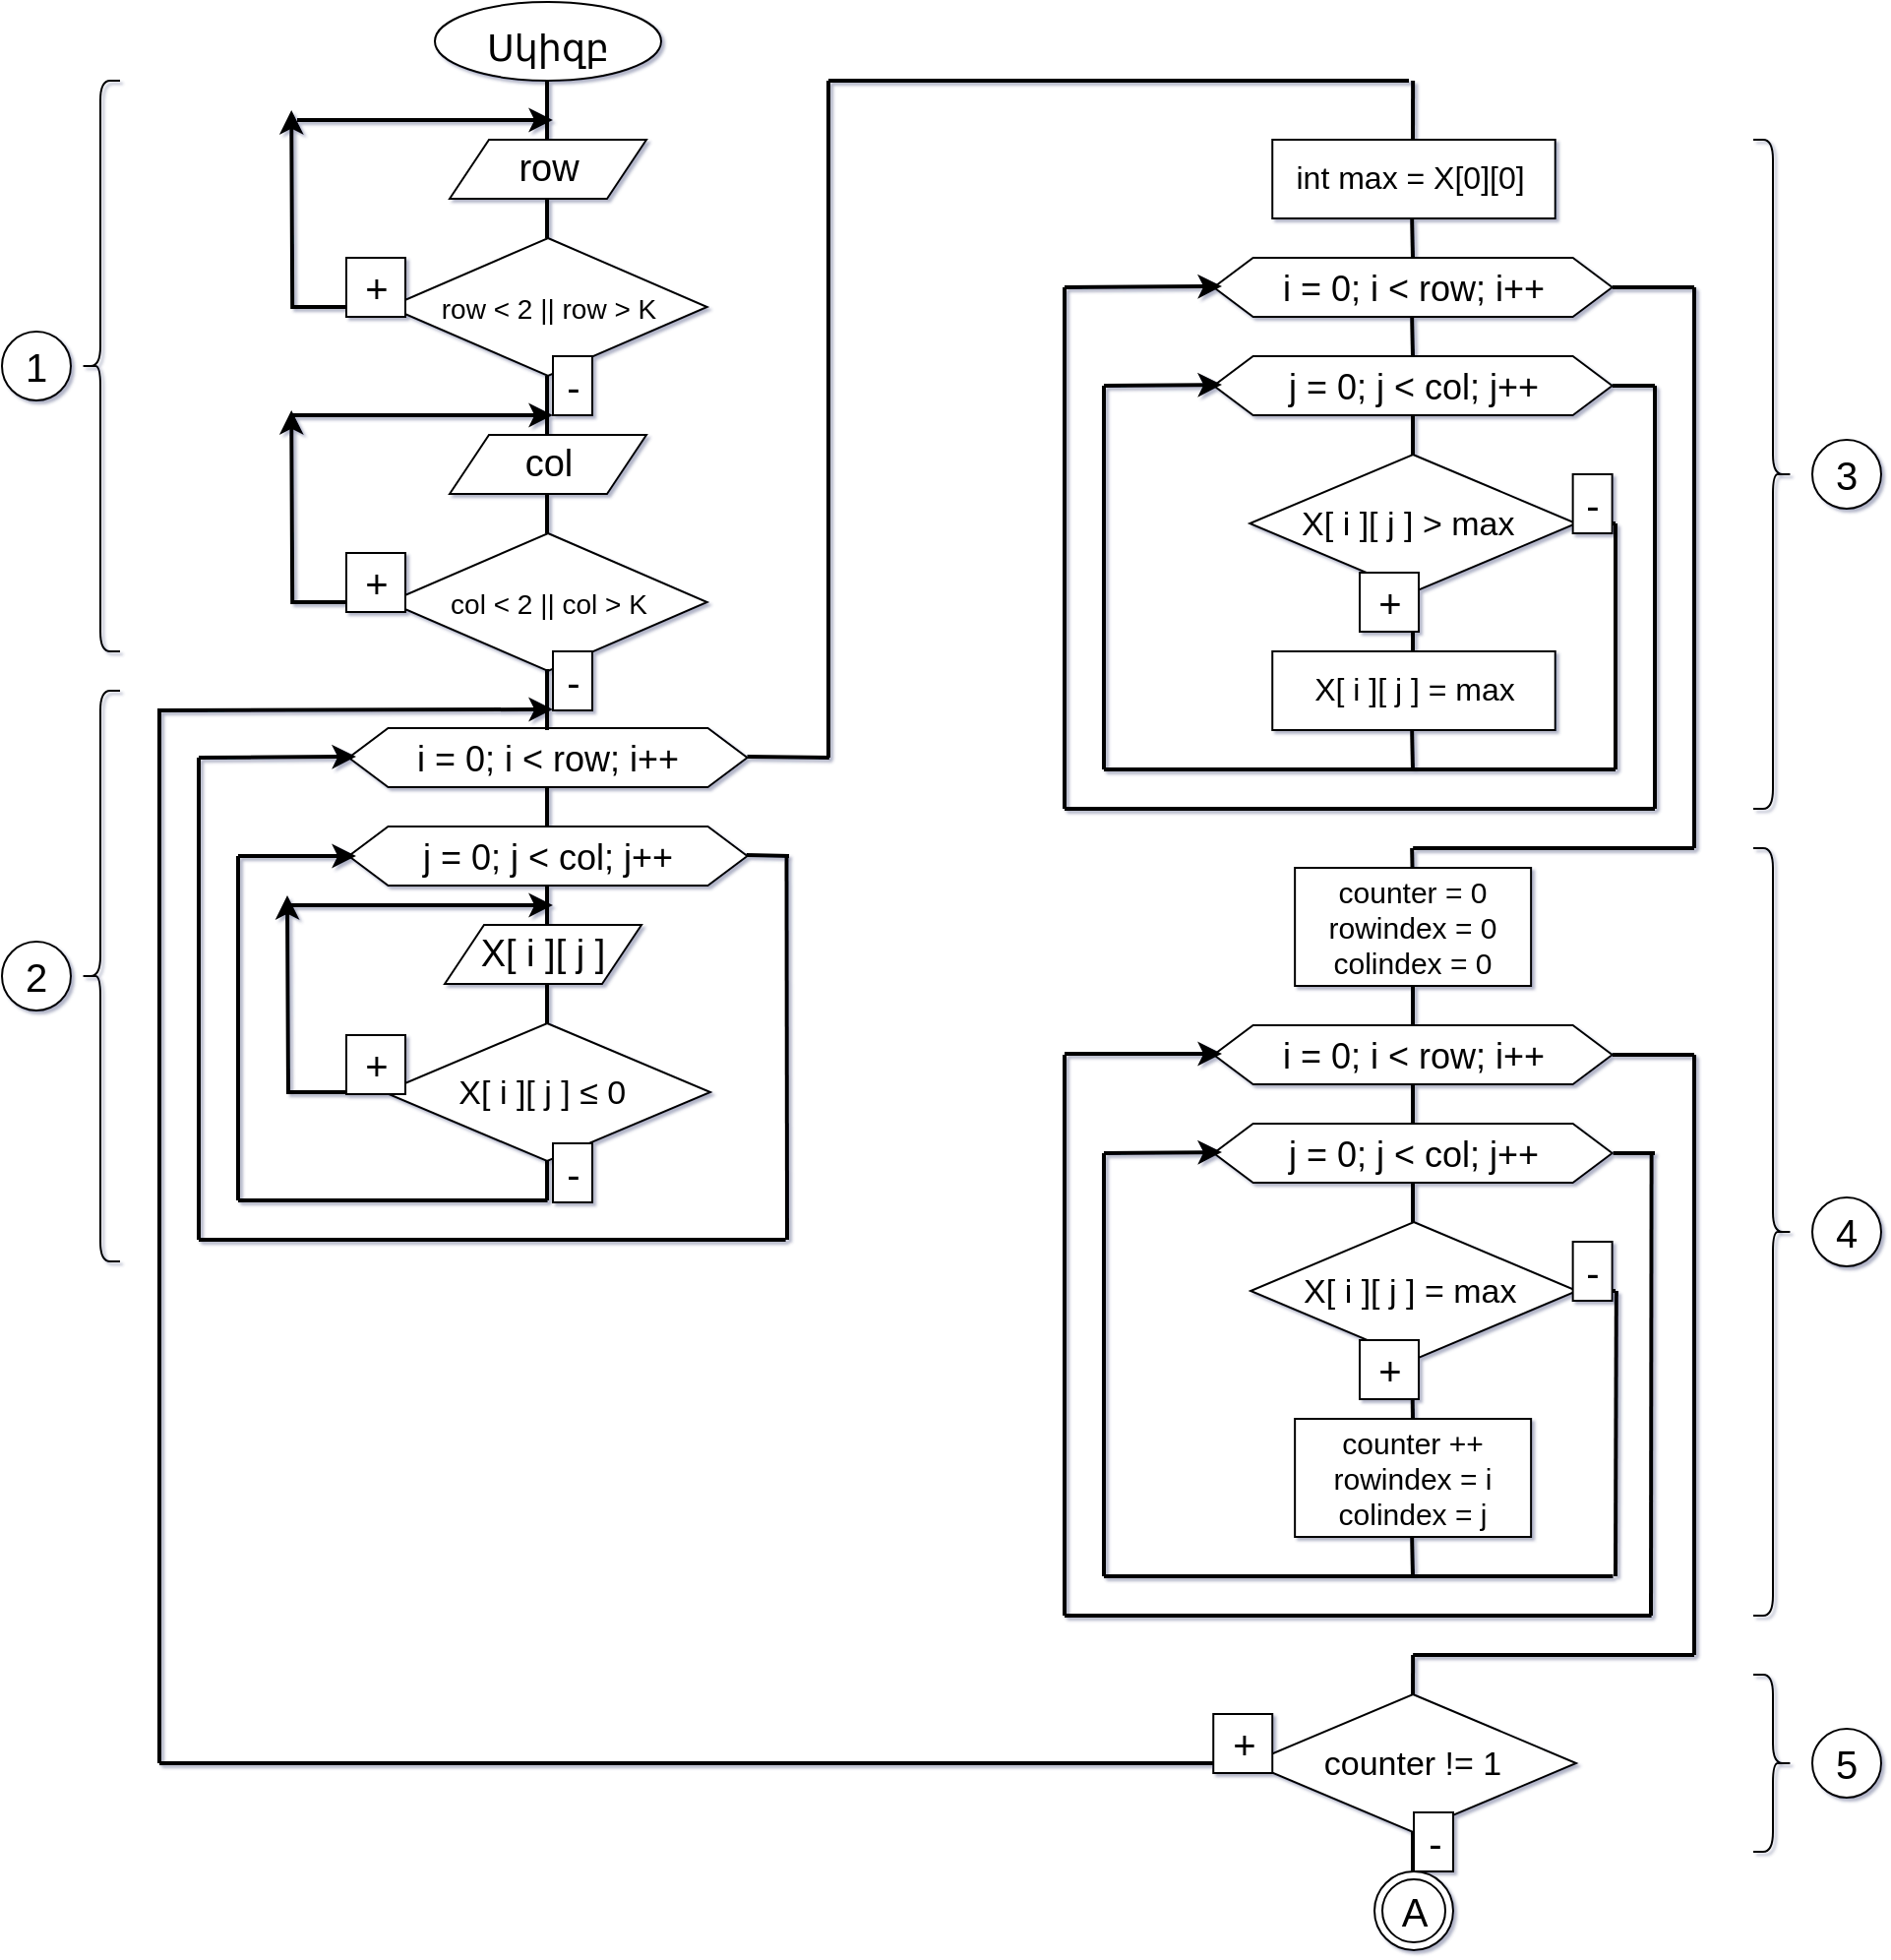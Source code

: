 <mxfile version="15.6.6" type="github">
  <diagram id="yQMnujrLuWFcyCCz4fXx" name="Page-1">
    <mxGraphModel dx="2232" dy="764" grid="0" gridSize="10" guides="1" tooltips="1" connect="1" arrows="1" fold="1" page="1" pageScale="1" pageWidth="850" pageHeight="1100" background="none" math="0" shadow="1">
      <root>
        <mxCell id="0" />
        <mxCell id="1" parent="0" />
        <mxCell id="xvFAfYp4AePDCk2riCzN-5" value="&lt;font style=&quot;font-size: 19px&quot;&gt;Սկիզբ&lt;/font&gt;" style="ellipse;whiteSpace=wrap;html=1;fontSize=25;fontColor=default;strokeColor=default;fillColor=default;" parent="1" vertex="1">
          <mxGeometry x="101" y="78" width="115" height="40" as="geometry" />
        </mxCell>
        <mxCell id="xvFAfYp4AePDCk2riCzN-6" value="row" style="shape=parallelogram;perimeter=parallelogramPerimeter;whiteSpace=wrap;html=1;fixedSize=1;fontSize=19;fontColor=default;strokeColor=default;fillColor=default;" parent="1" vertex="1">
          <mxGeometry x="108.5" y="148" width="100" height="30" as="geometry" />
        </mxCell>
        <mxCell id="xvFAfYp4AePDCk2riCzN-7" value="col" style="shape=parallelogram;perimeter=parallelogramPerimeter;whiteSpace=wrap;html=1;fixedSize=1;fontSize=19;fontColor=default;strokeColor=default;fillColor=default;" parent="1" vertex="1">
          <mxGeometry x="108.5" y="298" width="100" height="30" as="geometry" />
        </mxCell>
        <mxCell id="xvFAfYp4AePDCk2riCzN-17" value="" style="endArrow=none;html=1;rounded=0;labelBackgroundColor=default;fontSize=19;fontColor=default;strokeColor=default;strokeWidth=2;fillColor=default;" parent="1" edge="1">
          <mxGeometry width="50" height="50" relative="1" as="geometry">
            <mxPoint x="158" y="148" as="sourcePoint" />
            <mxPoint x="158" y="118" as="targetPoint" />
          </mxGeometry>
        </mxCell>
        <mxCell id="xvFAfYp4AePDCk2riCzN-45" value="" style="edgeStyle=orthogonalEdgeStyle;rounded=0;orthogonalLoop=1;jettySize=auto;html=1;labelBackgroundColor=default;fontSize=22;fontColor=default;strokeColor=default;strokeWidth=2;fillColor=default;" parent="1" source="xvFAfYp4AePDCk2riCzN-18" edge="1">
          <mxGeometry relative="1" as="geometry">
            <mxPoint x="28.1" y="133" as="targetPoint" />
          </mxGeometry>
        </mxCell>
        <mxCell id="xvFAfYp4AePDCk2riCzN-18" value="&lt;font style=&quot;font-size: 14px&quot;&gt;row &amp;lt; 2 || row &amp;gt; K&lt;/font&gt;" style="rhombus;whiteSpace=wrap;html=1;fontSize=19;fontColor=default;strokeColor=default;fillColor=default;" parent="1" vertex="1">
          <mxGeometry x="77.64" y="198" width="161.72" height="70" as="geometry" />
        </mxCell>
        <mxCell id="xvFAfYp4AePDCk2riCzN-19" value="" style="endArrow=none;html=1;rounded=0;labelBackgroundColor=default;fontSize=14;fontColor=default;strokeColor=default;strokeWidth=2;fillColor=default;" parent="1" edge="1">
          <mxGeometry width="50" height="50" relative="1" as="geometry">
            <mxPoint x="158" y="198" as="sourcePoint" />
            <mxPoint x="157.99" y="178" as="targetPoint" />
          </mxGeometry>
        </mxCell>
        <mxCell id="xvFAfYp4AePDCk2riCzN-46" value="" style="endArrow=classic;html=1;rounded=0;labelBackgroundColor=default;fontSize=22;fontColor=default;strokeColor=default;strokeWidth=2;fillColor=default;" parent="1" edge="1">
          <mxGeometry width="50" height="50" relative="1" as="geometry">
            <mxPoint x="31" y="138" as="sourcePoint" />
            <mxPoint x="161" y="138" as="targetPoint" />
          </mxGeometry>
        </mxCell>
        <mxCell id="xvFAfYp4AePDCk2riCzN-55" value="" style="edgeStyle=orthogonalEdgeStyle;rounded=0;orthogonalLoop=1;jettySize=auto;html=1;labelBackgroundColor=default;fontSize=22;fontColor=default;strokeColor=default;strokeWidth=2;fillColor=default;" parent="1" source="xvFAfYp4AePDCk2riCzN-47" edge="1">
          <mxGeometry relative="1" as="geometry">
            <mxPoint x="28.1" y="285.5" as="targetPoint" />
          </mxGeometry>
        </mxCell>
        <mxCell id="xvFAfYp4AePDCk2riCzN-47" value="&lt;font style=&quot;font-size: 14px&quot;&gt;col &amp;lt; 2 || col &amp;gt; K&lt;/font&gt;" style="rhombus;whiteSpace=wrap;html=1;fontSize=19;fontColor=default;strokeColor=default;fillColor=default;" parent="1" vertex="1">
          <mxGeometry x="77.64" y="348" width="161.72" height="70" as="geometry" />
        </mxCell>
        <mxCell id="xvFAfYp4AePDCk2riCzN-48" value="" style="endArrow=none;html=1;rounded=0;labelBackgroundColor=default;fontSize=22;fontColor=default;strokeColor=default;strokeWidth=2;fillColor=default;" parent="1" edge="1">
          <mxGeometry width="50" height="50" relative="1" as="geometry">
            <mxPoint x="158" y="328" as="sourcePoint" />
            <mxPoint x="158" y="338" as="targetPoint" />
            <Array as="points">
              <mxPoint x="158" y="348" />
            </Array>
          </mxGeometry>
        </mxCell>
        <mxCell id="xvFAfYp4AePDCk2riCzN-59" value="" style="endArrow=none;html=1;rounded=0;labelBackgroundColor=default;fontSize=22;fontColor=default;strokeColor=default;strokeWidth=2;fillColor=default;" parent="1" edge="1">
          <mxGeometry width="50" height="50" relative="1" as="geometry">
            <mxPoint x="158" y="268" as="sourcePoint" />
            <mxPoint x="158" y="298" as="targetPoint" />
          </mxGeometry>
        </mxCell>
        <mxCell id="xvFAfYp4AePDCk2riCzN-61" value="" style="endArrow=none;html=1;rounded=0;labelBackgroundColor=default;fontSize=22;fontColor=default;strokeColor=default;strokeWidth=2;fillColor=default;" parent="1" edge="1">
          <mxGeometry width="50" height="50" relative="1" as="geometry">
            <mxPoint x="27.64" y="288" as="sourcePoint" />
            <mxPoint x="77.64" y="288" as="targetPoint" />
          </mxGeometry>
        </mxCell>
        <mxCell id="xvFAfYp4AePDCk2riCzN-62" value="" style="endArrow=classic;html=1;rounded=0;labelBackgroundColor=default;fontSize=22;fontColor=default;strokeColor=default;strokeWidth=2;fillColor=default;" parent="1" edge="1">
          <mxGeometry width="50" height="50" relative="1" as="geometry">
            <mxPoint x="71" y="288" as="sourcePoint" />
            <mxPoint x="161" y="288" as="targetPoint" />
          </mxGeometry>
        </mxCell>
        <mxCell id="xvFAfYp4AePDCk2riCzN-63" value="&lt;font style=&quot;font-size: 18px&quot;&gt;i = 0; i &amp;lt; row; i++&lt;/font&gt;" style="shape=hexagon;perimeter=hexagonPerimeter2;whiteSpace=wrap;html=1;fixedSize=1;fontSize=22;fontColor=default;strokeColor=default;fillColor=default;" parent="1" vertex="1">
          <mxGeometry x="57.25" y="447" width="202.5" height="30" as="geometry" />
        </mxCell>
        <mxCell id="xvFAfYp4AePDCk2riCzN-65" value="&lt;font style=&quot;font-size: 18px&quot;&gt;j = 0; j &amp;lt; col; j++&lt;/font&gt;" style="shape=hexagon;perimeter=hexagonPerimeter2;whiteSpace=wrap;html=1;fixedSize=1;fontSize=22;fontColor=default;strokeColor=default;fillColor=default;" parent="1" vertex="1">
          <mxGeometry x="57.25" y="497" width="202.5" height="30" as="geometry" />
        </mxCell>
        <mxCell id="xvFAfYp4AePDCk2riCzN-66" value="" style="endArrow=none;html=1;rounded=0;labelBackgroundColor=default;fontSize=18;fontColor=default;strokeColor=default;strokeWidth=2;fillColor=default;" parent="1" edge="1">
          <mxGeometry width="50" height="50" relative="1" as="geometry">
            <mxPoint x="158" y="497" as="sourcePoint" />
            <mxPoint x="158" y="477" as="targetPoint" />
          </mxGeometry>
        </mxCell>
        <mxCell id="xvFAfYp4AePDCk2riCzN-68" value="X[ i ][ j ]" style="shape=parallelogram;perimeter=parallelogramPerimeter;whiteSpace=wrap;html=1;fixedSize=1;fontSize=19;fontColor=default;strokeColor=default;fillColor=default;" parent="1" vertex="1">
          <mxGeometry x="106" y="547" width="100" height="30" as="geometry" />
        </mxCell>
        <mxCell id="xvFAfYp4AePDCk2riCzN-105" value="" style="edgeStyle=orthogonalEdgeStyle;rounded=0;orthogonalLoop=1;jettySize=auto;html=1;labelBackgroundColor=default;fontSize=17;fontColor=default;strokeColor=default;strokeWidth=2;fillColor=default;" parent="1" source="xvFAfYp4AePDCk2riCzN-70" edge="1">
          <mxGeometry relative="1" as="geometry">
            <mxPoint x="26" y="532" as="targetPoint" />
          </mxGeometry>
        </mxCell>
        <mxCell id="xvFAfYp4AePDCk2riCzN-70" value="&lt;font style=&quot;font-size: 17px&quot;&gt;X[ i ][ j ]&amp;nbsp;≤ 0&amp;nbsp;&lt;/font&gt;" style="rhombus;whiteSpace=wrap;html=1;fontSize=19;fontColor=default;strokeColor=default;fillColor=default;" parent="1" vertex="1">
          <mxGeometry x="75.14" y="597" width="165.86" height="70" as="geometry" />
        </mxCell>
        <mxCell id="xvFAfYp4AePDCk2riCzN-76" value="" style="endArrow=none;html=1;rounded=0;labelBackgroundColor=default;fontSize=17;fontColor=default;strokeColor=default;strokeWidth=2;fillColor=default;" parent="1" edge="1">
          <mxGeometry width="50" height="50" relative="1" as="geometry">
            <mxPoint x="158" y="547" as="sourcePoint" />
            <mxPoint x="158" y="527" as="targetPoint" />
          </mxGeometry>
        </mxCell>
        <mxCell id="xvFAfYp4AePDCk2riCzN-79" value="" style="endArrow=none;html=1;rounded=0;labelBackgroundColor=default;fontSize=17;fontColor=default;strokeColor=default;strokeWidth=2;fillColor=default;" parent="1" edge="1">
          <mxGeometry width="50" height="50" relative="1" as="geometry">
            <mxPoint x="158" y="597" as="sourcePoint" />
            <mxPoint x="158" y="577" as="targetPoint" />
          </mxGeometry>
        </mxCell>
        <mxCell id="xvFAfYp4AePDCk2riCzN-106" value="" style="endArrow=classic;html=1;rounded=0;labelBackgroundColor=default;fontSize=17;fontColor=default;strokeColor=default;strokeWidth=2;fillColor=default;" parent="1" edge="1">
          <mxGeometry width="50" height="50" relative="1" as="geometry">
            <mxPoint x="27.25" y="537" as="sourcePoint" />
            <mxPoint x="161" y="537" as="targetPoint" />
          </mxGeometry>
        </mxCell>
        <mxCell id="xvFAfYp4AePDCk2riCzN-108" value="" style="endArrow=none;html=1;rounded=0;labelBackgroundColor=default;fontSize=17;fontColor=default;strokeColor=default;strokeWidth=2;fillColor=default;" parent="1" edge="1">
          <mxGeometry width="50" height="50" relative="1" as="geometry">
            <mxPoint x="158" y="687" as="sourcePoint" />
            <mxPoint x="158" y="667" as="targetPoint" />
          </mxGeometry>
        </mxCell>
        <mxCell id="xvFAfYp4AePDCk2riCzN-113" value="" style="endArrow=none;html=1;rounded=0;labelBackgroundColor=default;fontSize=16;fontColor=default;strokeColor=default;strokeWidth=2;fillColor=default;" parent="1" edge="1">
          <mxGeometry width="50" height="50" relative="1" as="geometry">
            <mxPoint x="1" y="687" as="sourcePoint" />
            <mxPoint x="158.3" y="687" as="targetPoint" />
          </mxGeometry>
        </mxCell>
        <mxCell id="xvFAfYp4AePDCk2riCzN-127" value="" style="endArrow=classic;html=1;rounded=0;labelBackgroundColor=default;fontSize=16;fontColor=default;strokeColor=default;strokeWidth=2;fillColor=default;" parent="1" edge="1">
          <mxGeometry width="50" height="50" relative="1" as="geometry">
            <mxPoint x="1" y="512" as="sourcePoint" />
            <mxPoint x="61" y="512" as="targetPoint" />
          </mxGeometry>
        </mxCell>
        <mxCell id="xvFAfYp4AePDCk2riCzN-128" value="" style="endArrow=none;html=1;rounded=0;labelBackgroundColor=default;fontSize=16;fontColor=default;strokeColor=default;strokeWidth=2;fillColor=default;startArrow=none;" parent="1" edge="1">
          <mxGeometry width="50" height="50" relative="1" as="geometry">
            <mxPoint x="1" y="512" as="sourcePoint" />
            <mxPoint x="1" y="517" as="targetPoint" />
          </mxGeometry>
        </mxCell>
        <mxCell id="xvFAfYp4AePDCk2riCzN-130" value="" style="endArrow=none;html=1;rounded=0;labelBackgroundColor=default;fontSize=16;fontColor=default;strokeColor=default;strokeWidth=2;fillColor=default;" parent="1" edge="1">
          <mxGeometry width="50" height="50" relative="1" as="geometry">
            <mxPoint x="1" y="687" as="sourcePoint" />
            <mxPoint x="1" y="512" as="targetPoint" />
          </mxGeometry>
        </mxCell>
        <mxCell id="xvFAfYp4AePDCk2riCzN-132" value="" style="endArrow=none;html=1;rounded=0;labelBackgroundColor=default;fontSize=16;fontColor=default;strokeColor=default;strokeWidth=2;fillColor=default;" parent="1" edge="1">
          <mxGeometry width="50" height="50" relative="1" as="geometry">
            <mxPoint x="259.32" y="511.5" as="sourcePoint" />
            <mxPoint x="281" y="512" as="targetPoint" />
          </mxGeometry>
        </mxCell>
        <mxCell id="xvFAfYp4AePDCk2riCzN-133" value="" style="endArrow=none;html=1;rounded=0;labelBackgroundColor=default;fontSize=16;fontColor=default;strokeColor=default;strokeWidth=2;fillColor=default;" parent="1" edge="1">
          <mxGeometry width="50" height="50" relative="1" as="geometry">
            <mxPoint x="280" y="707" as="sourcePoint" />
            <mxPoint x="279.75" y="512" as="targetPoint" />
          </mxGeometry>
        </mxCell>
        <mxCell id="xvFAfYp4AePDCk2riCzN-136" value="" style="endArrow=none;html=1;rounded=0;labelBackgroundColor=default;fontSize=16;fontColor=default;strokeColor=default;strokeWidth=2;fillColor=default;startArrow=none;" parent="1" edge="1">
          <mxGeometry width="50" height="50" relative="1" as="geometry">
            <mxPoint x="279.32" y="707" as="sourcePoint" />
            <mxPoint x="278.5" y="707" as="targetPoint" />
          </mxGeometry>
        </mxCell>
        <mxCell id="xvFAfYp4AePDCk2riCzN-139" value="" style="endArrow=none;html=1;rounded=0;labelBackgroundColor=default;fontSize=16;fontColor=default;strokeColor=default;strokeWidth=2;fillColor=default;" parent="1" edge="1">
          <mxGeometry width="50" height="50" relative="1" as="geometry">
            <mxPoint x="-19" y="707" as="sourcePoint" />
            <mxPoint x="279.32" y="707" as="targetPoint" />
          </mxGeometry>
        </mxCell>
        <mxCell id="xvFAfYp4AePDCk2riCzN-140" value="" style="endArrow=none;html=1;rounded=0;labelBackgroundColor=default;fontSize=16;fontColor=default;strokeColor=default;strokeWidth=2;fillColor=default;entryX=0.475;entryY=0.45;entryDx=0;entryDy=0;entryPerimeter=0;" parent="1" edge="1">
          <mxGeometry width="50" height="50" relative="1" as="geometry">
            <mxPoint x="-19" y="707" as="sourcePoint" />
            <mxPoint x="-19" y="462" as="targetPoint" />
          </mxGeometry>
        </mxCell>
        <mxCell id="xvFAfYp4AePDCk2riCzN-141" value="" style="endArrow=classic;html=1;rounded=0;labelBackgroundColor=default;fontSize=16;fontColor=default;strokeColor=default;strokeWidth=2;fillColor=default;startArrow=none;" parent="1" edge="1">
          <mxGeometry width="50" height="50" relative="1" as="geometry">
            <mxPoint x="-19" y="462" as="sourcePoint" />
            <mxPoint x="61" y="461.5" as="targetPoint" />
          </mxGeometry>
        </mxCell>
        <mxCell id="xvFAfYp4AePDCk2riCzN-143" value="" style="endArrow=none;html=1;rounded=0;labelBackgroundColor=default;fontSize=16;fontColor=default;strokeColor=default;strokeWidth=2;fillColor=default;" parent="1" edge="1">
          <mxGeometry width="50" height="50" relative="1" as="geometry">
            <mxPoint x="-19" y="461.5" as="sourcePoint" />
            <mxPoint x="-19" y="462" as="targetPoint" />
          </mxGeometry>
        </mxCell>
        <mxCell id="xvFAfYp4AePDCk2riCzN-144" value="" style="endArrow=none;html=1;rounded=0;labelBackgroundColor=default;fontSize=16;fontColor=default;strokeColor=default;strokeWidth=2;fillColor=default;startArrow=none;" parent="1" edge="1">
          <mxGeometry width="50" height="50" relative="1" as="geometry">
            <mxPoint x="301" y="453" as="sourcePoint" />
            <mxPoint x="301" y="453" as="targetPoint" />
          </mxGeometry>
        </mxCell>
        <mxCell id="xvFAfYp4AePDCk2riCzN-210" value="&lt;font style=&quot;font-size: 16px&quot;&gt;int max = X[0][0]&amp;nbsp;&lt;/font&gt;" style="rounded=0;whiteSpace=wrap;html=1;fontSize=17;fontColor=default;strokeColor=default;fillColor=default;" parent="1" vertex="1">
          <mxGeometry x="526.62" y="148" width="143.75" height="40" as="geometry" />
        </mxCell>
        <mxCell id="xvFAfYp4AePDCk2riCzN-211" value="&lt;font style=&quot;font-size: 18px&quot;&gt;i = 0; i &amp;lt; row; i++&lt;/font&gt;" style="shape=hexagon;perimeter=hexagonPerimeter2;whiteSpace=wrap;html=1;fixedSize=1;fontSize=22;fontColor=default;strokeColor=default;fillColor=default;" parent="1" vertex="1">
          <mxGeometry x="496.82" y="208" width="202.5" height="30" as="geometry" />
        </mxCell>
        <mxCell id="xvFAfYp4AePDCk2riCzN-212" value="&lt;font style=&quot;font-size: 18px&quot;&gt;j = 0; j &amp;lt; col; j++&lt;/font&gt;" style="shape=hexagon;perimeter=hexagonPerimeter2;whiteSpace=wrap;html=1;fixedSize=1;fontSize=22;fontColor=default;strokeColor=default;fillColor=default;" parent="1" vertex="1">
          <mxGeometry x="496.82" y="258" width="202.5" height="30" as="geometry" />
        </mxCell>
        <mxCell id="xvFAfYp4AePDCk2riCzN-213" value="" style="endArrow=none;html=1;rounded=0;labelBackgroundColor=default;fontSize=16;fontColor=default;strokeColor=default;strokeWidth=2;fillColor=default;" parent="1" edge="1">
          <mxGeometry width="50" height="50" relative="1" as="geometry">
            <mxPoint x="598" y="208" as="sourcePoint" />
            <mxPoint x="597.57" y="188" as="targetPoint" />
          </mxGeometry>
        </mxCell>
        <mxCell id="xvFAfYp4AePDCk2riCzN-214" value="" style="endArrow=none;html=1;rounded=0;labelBackgroundColor=default;fontSize=16;fontColor=default;strokeColor=default;strokeWidth=2;fillColor=default;startArrow=none;" parent="1" edge="1">
          <mxGeometry width="50" height="50" relative="1" as="geometry">
            <mxPoint x="598.07" y="118" as="sourcePoint" />
            <mxPoint x="598" y="118" as="targetPoint" />
          </mxGeometry>
        </mxCell>
        <mxCell id="xvFAfYp4AePDCk2riCzN-215" value="" style="endArrow=none;html=1;rounded=0;labelBackgroundColor=default;fontSize=16;fontColor=default;strokeColor=default;strokeWidth=2;fillColor=default;" parent="1" edge="1">
          <mxGeometry width="50" height="50" relative="1" as="geometry">
            <mxPoint x="598" y="148" as="sourcePoint" />
            <mxPoint x="598.07" y="118" as="targetPoint" />
          </mxGeometry>
        </mxCell>
        <mxCell id="xvFAfYp4AePDCk2riCzN-216" value="" style="endArrow=none;html=1;rounded=0;labelBackgroundColor=default;fontSize=16;fontColor=default;strokeColor=default;strokeWidth=2;fillColor=default;" parent="1" edge="1">
          <mxGeometry width="50" height="50" relative="1" as="geometry">
            <mxPoint x="598" y="258" as="sourcePoint" />
            <mxPoint x="597.57" y="238" as="targetPoint" />
          </mxGeometry>
        </mxCell>
        <mxCell id="xvFAfYp4AePDCk2riCzN-217" value="&lt;font style=&quot;font-size: 17px&quot;&gt;X[ i ][ j ] &amp;gt; max&amp;nbsp;&lt;/font&gt;" style="rhombus;whiteSpace=wrap;html=1;fontSize=19;fontColor=default;strokeColor=default;fillColor=default;" parent="1" vertex="1">
          <mxGeometry x="515.14" y="308" width="165.86" height="70" as="geometry" />
        </mxCell>
        <mxCell id="xvFAfYp4AePDCk2riCzN-220" value="&lt;span style=&quot;font-size: 16px&quot;&gt;X[ i ][ j ] = max&lt;/span&gt;" style="rounded=0;whiteSpace=wrap;html=1;fontSize=17;fontColor=default;strokeColor=default;fillColor=default;" parent="1" vertex="1">
          <mxGeometry x="526.62" y="408" width="143.75" height="40" as="geometry" />
        </mxCell>
        <mxCell id="xvFAfYp4AePDCk2riCzN-221" value="" style="endArrow=none;html=1;rounded=0;labelBackgroundColor=default;fontSize=16;fontColor=default;strokeColor=default;strokeWidth=2;fillColor=default;" parent="1" edge="1">
          <mxGeometry width="50" height="50" relative="1" as="geometry">
            <mxPoint x="598" y="408" as="sourcePoint" />
            <mxPoint x="598" y="378" as="targetPoint" />
          </mxGeometry>
        </mxCell>
        <mxCell id="xvFAfYp4AePDCk2riCzN-222" value="" style="line;strokeWidth=2;html=1;fontSize=16;fontColor=default;fillColor=default;strokeColor=default;" parent="1" vertex="1">
          <mxGeometry x="679.36" y="338" width="21.64" height="10" as="geometry" />
        </mxCell>
        <mxCell id="xvFAfYp4AePDCk2riCzN-223" value="" style="endArrow=none;html=1;rounded=0;labelBackgroundColor=default;fontSize=16;fontColor=default;strokeColor=default;strokeWidth=2;fillColor=default;" parent="1" edge="1">
          <mxGeometry width="50" height="50" relative="1" as="geometry">
            <mxPoint x="441" y="468" as="sourcePoint" />
            <mxPoint x="701" y="468" as="targetPoint" />
          </mxGeometry>
        </mxCell>
        <mxCell id="xvFAfYp4AePDCk2riCzN-224" value="" style="endArrow=none;html=1;rounded=0;labelBackgroundColor=default;fontSize=16;fontColor=default;strokeColor=default;strokeWidth=2;fillColor=default;entryX=0.475;entryY=0.425;entryDx=0;entryDy=0;entryPerimeter=0;" parent="1" edge="1">
          <mxGeometry width="50" height="50" relative="1" as="geometry">
            <mxPoint x="441" y="468" as="sourcePoint" />
            <mxPoint x="441" y="273" as="targetPoint" />
          </mxGeometry>
        </mxCell>
        <mxCell id="xvFAfYp4AePDCk2riCzN-225" value="" style="endArrow=none;html=1;rounded=0;labelBackgroundColor=default;fontSize=16;fontColor=default;strokeColor=default;strokeWidth=2;fillColor=default;" parent="1" edge="1">
          <mxGeometry width="50" height="50" relative="1" as="geometry">
            <mxPoint x="598" y="308" as="sourcePoint" />
            <mxPoint x="598" y="288" as="targetPoint" />
          </mxGeometry>
        </mxCell>
        <mxCell id="xvFAfYp4AePDCk2riCzN-226" value="" style="endArrow=none;html=1;rounded=0;labelBackgroundColor=default;fontSize=16;fontColor=default;strokeColor=default;strokeWidth=2;fillColor=default;" parent="1" edge="1">
          <mxGeometry width="50" height="50" relative="1" as="geometry">
            <mxPoint x="598" y="468" as="sourcePoint" />
            <mxPoint x="597.57" y="448" as="targetPoint" />
          </mxGeometry>
        </mxCell>
        <mxCell id="xvFAfYp4AePDCk2riCzN-227" value="" style="endArrow=classic;html=1;rounded=0;labelBackgroundColor=default;fontSize=16;fontColor=default;strokeColor=default;strokeWidth=2;fillColor=default;startArrow=none;" parent="1" edge="1">
          <mxGeometry width="50" height="50" relative="1" as="geometry">
            <mxPoint x="441" y="273" as="sourcePoint" />
            <mxPoint x="501" y="272.5" as="targetPoint" />
          </mxGeometry>
        </mxCell>
        <mxCell id="xvFAfYp4AePDCk2riCzN-228" value="" style="endArrow=none;html=1;rounded=0;labelBackgroundColor=default;fontSize=16;fontColor=default;strokeColor=default;strokeWidth=2;fillColor=default;" parent="1" edge="1">
          <mxGeometry width="50" height="50" relative="1" as="geometry">
            <mxPoint x="441" y="273" as="sourcePoint" />
            <mxPoint x="441" y="273" as="targetPoint" />
          </mxGeometry>
        </mxCell>
        <mxCell id="xvFAfYp4AePDCk2riCzN-229" value="" style="line;strokeWidth=2;html=1;fontSize=16;fontColor=default;fillColor=default;strokeColor=default;" parent="1" vertex="1">
          <mxGeometry x="699.32" y="268" width="21.68" height="10" as="geometry" />
        </mxCell>
        <mxCell id="xvFAfYp4AePDCk2riCzN-230" value="" style="endArrow=none;html=1;rounded=0;labelBackgroundColor=default;fontSize=16;fontColor=default;strokeColor=default;strokeWidth=2;fillColor=default;" parent="1" edge="1">
          <mxGeometry width="50" height="50" relative="1" as="geometry">
            <mxPoint x="721" y="388" as="sourcePoint" />
            <mxPoint x="721" y="273" as="targetPoint" />
          </mxGeometry>
        </mxCell>
        <mxCell id="xvFAfYp4AePDCk2riCzN-231" value="" style="endArrow=none;html=1;rounded=0;labelBackgroundColor=default;fontSize=16;fontColor=default;strokeColor=default;strokeWidth=2;fillColor=default;" parent="1" edge="1">
          <mxGeometry width="50" height="50" relative="1" as="geometry">
            <mxPoint x="701" y="468" as="sourcePoint" />
            <mxPoint x="701" y="343" as="targetPoint" />
          </mxGeometry>
        </mxCell>
        <mxCell id="xvFAfYp4AePDCk2riCzN-232" value="" style="endArrow=none;html=1;rounded=0;labelBackgroundColor=default;fontSize=16;fontColor=default;strokeColor=default;strokeWidth=2;fillColor=default;" parent="1" edge="1">
          <mxGeometry width="50" height="50" relative="1" as="geometry">
            <mxPoint x="721" y="488" as="sourcePoint" />
            <mxPoint x="721" y="383" as="targetPoint" />
          </mxGeometry>
        </mxCell>
        <mxCell id="xvFAfYp4AePDCk2riCzN-233" value="" style="endArrow=none;html=1;rounded=0;labelBackgroundColor=default;fontSize=16;fontColor=default;strokeColor=default;strokeWidth=2;fillColor=default;" parent="1" edge="1">
          <mxGeometry width="50" height="50" relative="1" as="geometry">
            <mxPoint x="421" y="488" as="sourcePoint" />
            <mxPoint x="721" y="488" as="targetPoint" />
          </mxGeometry>
        </mxCell>
        <mxCell id="xvFAfYp4AePDCk2riCzN-234" value="" style="endArrow=none;html=1;rounded=0;labelBackgroundColor=default;fontSize=16;fontColor=default;strokeColor=default;strokeWidth=2;fillColor=default;entryX=0.475;entryY=0.4;entryDx=0;entryDy=0;entryPerimeter=0;" parent="1" edge="1">
          <mxGeometry width="50" height="50" relative="1" as="geometry">
            <mxPoint x="421" y="488" as="sourcePoint" />
            <mxPoint x="421" y="223" as="targetPoint" />
          </mxGeometry>
        </mxCell>
        <mxCell id="xvFAfYp4AePDCk2riCzN-235" value="" style="endArrow=classic;html=1;rounded=0;labelBackgroundColor=default;fontSize=16;fontColor=default;strokeColor=default;strokeWidth=2;fillColor=default;" parent="1" edge="1">
          <mxGeometry width="50" height="50" relative="1" as="geometry">
            <mxPoint x="421" y="223" as="sourcePoint" />
            <mxPoint x="501" y="222.5" as="targetPoint" />
          </mxGeometry>
        </mxCell>
        <mxCell id="xvFAfYp4AePDCk2riCzN-236" value="" style="line;strokeWidth=2;html=1;fontSize=16;fontColor=default;fillColor=default;strokeColor=default;" parent="1" vertex="1">
          <mxGeometry x="699.32" y="218" width="41.68" height="10" as="geometry" />
        </mxCell>
        <mxCell id="xvFAfYp4AePDCk2riCzN-237" value="" style="endArrow=none;html=1;rounded=0;labelBackgroundColor=default;fontSize=16;fontColor=default;strokeColor=default;strokeWidth=2;fillColor=default;" parent="1" edge="1">
          <mxGeometry width="50" height="50" relative="1" as="geometry">
            <mxPoint x="741" y="508" as="sourcePoint" />
            <mxPoint x="741" y="223" as="targetPoint" />
          </mxGeometry>
        </mxCell>
        <mxCell id="xvFAfYp4AePDCk2riCzN-238" value="" style="endArrow=none;html=1;rounded=0;labelBackgroundColor=default;fontSize=16;fontColor=default;strokeColor=default;strokeWidth=2;fillColor=default;exitX=0.598;exitY=0.55;exitDx=0;exitDy=0;exitPerimeter=0;" parent="1" edge="1">
          <mxGeometry width="50" height="50" relative="1" as="geometry">
            <mxPoint x="598.07" y="508" as="sourcePoint" />
            <mxPoint x="741" y="508" as="targetPoint" />
          </mxGeometry>
        </mxCell>
        <mxCell id="xvFAfYp4AePDCk2riCzN-239" value="" style="endArrow=none;html=1;rounded=0;labelBackgroundColor=default;fontSize=16;fontColor=default;strokeColor=default;strokeWidth=2;fillColor=default;" parent="1" edge="1">
          <mxGeometry width="50" height="50" relative="1" as="geometry">
            <mxPoint x="598" y="528" as="sourcePoint" />
            <mxPoint x="597.57" y="508" as="targetPoint" />
          </mxGeometry>
        </mxCell>
        <mxCell id="eRF2-isajBVZDZ59fyhC-3" value="&lt;font style=&quot;font-size: 15px&quot;&gt;counter = 0&lt;br&gt;rowindex = 0&lt;br&gt;colindex = 0&lt;/font&gt;" style="rounded=0;whiteSpace=wrap;html=1;fontColor=default;strokeColor=default;fillColor=default;" vertex="1" parent="1">
          <mxGeometry x="538.07" y="518" width="120" height="60" as="geometry" />
        </mxCell>
        <mxCell id="eRF2-isajBVZDZ59fyhC-4" value="&lt;font style=&quot;font-size: 18px&quot;&gt;i = 0; i &amp;lt; row; i++&lt;/font&gt;" style="shape=hexagon;perimeter=hexagonPerimeter2;whiteSpace=wrap;html=1;fixedSize=1;fontSize=22;fontColor=default;strokeColor=default;fillColor=default;" vertex="1" parent="1">
          <mxGeometry x="496.82" y="598" width="202.5" height="30" as="geometry" />
        </mxCell>
        <mxCell id="eRF2-isajBVZDZ59fyhC-5" value="&lt;font style=&quot;font-size: 18px&quot;&gt;j = 0; j &amp;lt; col; j++&lt;/font&gt;" style="shape=hexagon;perimeter=hexagonPerimeter2;whiteSpace=wrap;html=1;fixedSize=1;fontSize=22;fontColor=default;strokeColor=default;fillColor=default;" vertex="1" parent="1">
          <mxGeometry x="496.82" y="648" width="202.5" height="30" as="geometry" />
        </mxCell>
        <mxCell id="eRF2-isajBVZDZ59fyhC-6" value="" style="endArrow=none;html=1;rounded=0;fontSize=15;fontColor=default;strokeColor=default;fillColor=default;labelBackgroundColor=default;endSize=6;strokeWidth=2;" edge="1" parent="1">
          <mxGeometry width="50" height="50" relative="1" as="geometry">
            <mxPoint x="598" y="598" as="sourcePoint" />
            <mxPoint x="598" y="578" as="targetPoint" />
          </mxGeometry>
        </mxCell>
        <mxCell id="eRF2-isajBVZDZ59fyhC-7" value="" style="endArrow=none;html=1;rounded=0;labelBackgroundColor=default;fontSize=15;fontColor=default;endSize=6;strokeColor=default;strokeWidth=2;fillColor=default;" edge="1" parent="1">
          <mxGeometry width="50" height="50" relative="1" as="geometry">
            <mxPoint x="598" y="648" as="sourcePoint" />
            <mxPoint x="598" y="628" as="targetPoint" />
          </mxGeometry>
        </mxCell>
        <mxCell id="eRF2-isajBVZDZ59fyhC-8" value="&lt;font style=&quot;font-size: 17px&quot;&gt;X[ i ][ j ] = max&amp;nbsp;&lt;/font&gt;" style="rhombus;whiteSpace=wrap;html=1;fontSize=19;fontColor=default;strokeColor=default;fillColor=default;" vertex="1" parent="1">
          <mxGeometry x="515.57" y="698" width="165.86" height="70" as="geometry" />
        </mxCell>
        <mxCell id="eRF2-isajBVZDZ59fyhC-9" value="" style="endArrow=none;html=1;rounded=0;labelBackgroundColor=default;fontSize=15;fontColor=default;endSize=6;strokeColor=default;strokeWidth=2;fillColor=default;" edge="1" parent="1">
          <mxGeometry width="50" height="50" relative="1" as="geometry">
            <mxPoint x="598" y="698" as="sourcePoint" />
            <mxPoint x="598" y="678" as="targetPoint" />
          </mxGeometry>
        </mxCell>
        <mxCell id="eRF2-isajBVZDZ59fyhC-12" value="" style="endArrow=none;html=1;rounded=0;labelBackgroundColor=default;fontSize=15;fontColor=default;endSize=6;strokeColor=default;strokeWidth=2;fillColor=default;" edge="1" parent="1">
          <mxGeometry width="50" height="50" relative="1" as="geometry">
            <mxPoint x="598" y="798" as="sourcePoint" />
            <mxPoint x="597.57" y="768" as="targetPoint" />
          </mxGeometry>
        </mxCell>
        <mxCell id="eRF2-isajBVZDZ59fyhC-14" value="&lt;font style=&quot;font-size: 15px&quot;&gt;counter ++&lt;br&gt;rowindex = i&lt;br&gt;colindex = j&lt;/font&gt;" style="rounded=0;whiteSpace=wrap;html=1;fontColor=default;strokeColor=default;fillColor=default;" vertex="1" parent="1">
          <mxGeometry x="538.07" y="798" width="120" height="60" as="geometry" />
        </mxCell>
        <mxCell id="eRF2-isajBVZDZ59fyhC-16" value="" style="line;strokeWidth=2;html=1;fontSize=15;fontColor=default;fillColor=default;strokeColor=default;labelBackgroundColor=default;" vertex="1" parent="1">
          <mxGeometry x="681.43" y="728" width="19.57" height="10" as="geometry" />
        </mxCell>
        <mxCell id="eRF2-isajBVZDZ59fyhC-19" value="" style="endArrow=none;html=1;rounded=0;labelBackgroundColor=default;fontSize=15;fontColor=default;endSize=6;strokeColor=default;strokeWidth=2;fillColor=default;entryX=0.514;entryY=0.625;entryDx=0;entryDy=0;entryPerimeter=0;" edge="1" parent="1">
          <mxGeometry width="50" height="50" relative="1" as="geometry">
            <mxPoint x="701" y="878" as="sourcePoint" />
            <mxPoint x="701.43" y="733" as="targetPoint" />
          </mxGeometry>
        </mxCell>
        <mxCell id="eRF2-isajBVZDZ59fyhC-20" value="" style="endArrow=none;html=1;rounded=0;labelBackgroundColor=default;fontSize=15;fontColor=default;endSize=6;strokeColor=default;strokeWidth=2;fillColor=default;" edge="1" parent="1">
          <mxGeometry width="50" height="50" relative="1" as="geometry">
            <mxPoint x="441" y="878" as="sourcePoint" />
            <mxPoint x="699.75" y="878" as="targetPoint" />
          </mxGeometry>
        </mxCell>
        <mxCell id="eRF2-isajBVZDZ59fyhC-26" value="" style="endArrow=none;html=1;rounded=0;labelBackgroundColor=default;fontSize=15;fontColor=default;endSize=6;strokeColor=default;strokeWidth=2;fillColor=default;" edge="1" parent="1">
          <mxGeometry width="50" height="50" relative="1" as="geometry">
            <mxPoint x="598" y="878" as="sourcePoint" />
            <mxPoint x="597.57" y="858" as="targetPoint" />
          </mxGeometry>
        </mxCell>
        <mxCell id="eRF2-isajBVZDZ59fyhC-27" value="" style="endArrow=none;html=1;rounded=0;labelBackgroundColor=default;fontSize=15;fontColor=default;endSize=6;strokeColor=default;strokeWidth=2;fillColor=default;entryX=0.475;entryY=0.4;entryDx=0;entryDy=0;entryPerimeter=0;" edge="1" parent="1">
          <mxGeometry width="50" height="50" relative="1" as="geometry">
            <mxPoint x="441" y="878" as="sourcePoint" />
            <mxPoint x="441" y="663" as="targetPoint" />
          </mxGeometry>
        </mxCell>
        <mxCell id="eRF2-isajBVZDZ59fyhC-28" value="" style="endArrow=classic;html=1;rounded=0;labelBackgroundColor=default;fontSize=15;fontColor=default;endSize=6;strokeColor=default;strokeWidth=2;fillColor=default;startArrow=none;" edge="1" parent="1">
          <mxGeometry width="50" height="50" relative="1" as="geometry">
            <mxPoint x="441" y="663" as="sourcePoint" />
            <mxPoint x="501" y="662.5" as="targetPoint" />
          </mxGeometry>
        </mxCell>
        <mxCell id="eRF2-isajBVZDZ59fyhC-30" value="" style="endArrow=none;html=1;rounded=0;labelBackgroundColor=default;fontSize=15;fontColor=default;endSize=6;strokeColor=default;strokeWidth=2;fillColor=default;" edge="1" parent="1">
          <mxGeometry width="50" height="50" relative="1" as="geometry">
            <mxPoint x="441" y="663" as="sourcePoint" />
            <mxPoint x="441" y="663" as="targetPoint" />
          </mxGeometry>
        </mxCell>
        <mxCell id="eRF2-isajBVZDZ59fyhC-31" value="" style="line;strokeWidth=2;html=1;labelBackgroundColor=default;fontSize=15;fontColor=default;fillColor=default;strokeColor=default;" vertex="1" parent="1">
          <mxGeometry x="699.75" y="658" width="21.25" height="10" as="geometry" />
        </mxCell>
        <mxCell id="eRF2-isajBVZDZ59fyhC-34" value="" style="endArrow=none;html=1;rounded=0;labelBackgroundColor=default;fontSize=15;fontColor=default;endSize=6;strokeColor=default;strokeWidth=2;fillColor=default;entryX=0.542;entryY=0.45;entryDx=0;entryDy=0;entryPerimeter=0;" edge="1" parent="1">
          <mxGeometry width="50" height="50" relative="1" as="geometry">
            <mxPoint x="719" y="898" as="sourcePoint" />
            <mxPoint x="719.32" y="663" as="targetPoint" />
          </mxGeometry>
        </mxCell>
        <mxCell id="eRF2-isajBVZDZ59fyhC-35" value="" style="endArrow=none;html=1;rounded=0;labelBackgroundColor=default;fontSize=15;fontColor=default;endSize=6;strokeColor=default;strokeWidth=2;fillColor=default;" edge="1" parent="1">
          <mxGeometry width="50" height="50" relative="1" as="geometry">
            <mxPoint x="421" y="898" as="sourcePoint" />
            <mxPoint x="719.32" y="898" as="targetPoint" />
          </mxGeometry>
        </mxCell>
        <mxCell id="eRF2-isajBVZDZ59fyhC-37" value="" style="endArrow=none;html=1;rounded=0;labelBackgroundColor=default;fontSize=15;fontColor=default;endSize=6;strokeColor=default;strokeWidth=2;fillColor=default;entryX=0.5;entryY=0.375;entryDx=0;entryDy=0;entryPerimeter=0;" edge="1" parent="1">
          <mxGeometry width="50" height="50" relative="1" as="geometry">
            <mxPoint x="421" y="898" as="sourcePoint" />
            <mxPoint x="421" y="613" as="targetPoint" />
          </mxGeometry>
        </mxCell>
        <mxCell id="eRF2-isajBVZDZ59fyhC-38" value="" style="endArrow=classic;html=1;rounded=0;labelBackgroundColor=default;fontSize=15;fontColor=default;endSize=6;strokeColor=default;strokeWidth=2;fillColor=default;" edge="1" parent="1">
          <mxGeometry width="50" height="50" relative="1" as="geometry">
            <mxPoint x="421" y="612.5" as="sourcePoint" />
            <mxPoint x="501" y="612.5" as="targetPoint" />
          </mxGeometry>
        </mxCell>
        <mxCell id="eRF2-isajBVZDZ59fyhC-40" value="" style="line;strokeWidth=2;html=1;labelBackgroundColor=default;fontSize=15;fontColor=default;fillColor=default;strokeColor=default;" vertex="1" parent="1">
          <mxGeometry x="699.32" y="608" width="41.68" height="10" as="geometry" />
        </mxCell>
        <mxCell id="eRF2-isajBVZDZ59fyhC-41" value="" style="endArrow=none;html=1;rounded=0;labelBackgroundColor=default;fontSize=15;fontColor=default;endSize=6;strokeColor=default;strokeWidth=2;fillColor=default;" edge="1" parent="1">
          <mxGeometry width="50" height="50" relative="1" as="geometry">
            <mxPoint x="741" y="918" as="sourcePoint" />
            <mxPoint x="741" y="613" as="targetPoint" />
          </mxGeometry>
        </mxCell>
        <mxCell id="eRF2-isajBVZDZ59fyhC-44" value="" style="endArrow=none;html=1;rounded=0;labelBackgroundColor=default;fontSize=15;fontColor=default;endSize=6;strokeColor=default;strokeWidth=2;fillColor=default;" edge="1" parent="1">
          <mxGeometry width="50" height="50" relative="1" as="geometry">
            <mxPoint x="598.07" y="918" as="sourcePoint" />
            <mxPoint x="741" y="918" as="targetPoint" />
          </mxGeometry>
        </mxCell>
        <mxCell id="eRF2-isajBVZDZ59fyhC-45" value="" style="endArrow=none;html=1;rounded=0;labelBackgroundColor=default;fontSize=15;fontColor=default;endSize=6;strokeColor=default;strokeWidth=2;fillColor=default;startArrow=none;" edge="1" parent="1">
          <mxGeometry width="50" height="50" relative="1" as="geometry">
            <mxPoint x="598.07" y="918" as="sourcePoint" />
            <mxPoint x="598.07" y="918" as="targetPoint" />
          </mxGeometry>
        </mxCell>
        <mxCell id="eRF2-isajBVZDZ59fyhC-47" value="" style="endArrow=none;html=1;rounded=0;labelBackgroundColor=default;fontSize=15;fontColor=default;endSize=6;strokeColor=default;strokeWidth=2;fillColor=default;" edge="1" parent="1">
          <mxGeometry width="50" height="50" relative="1" as="geometry">
            <mxPoint x="598" y="948" as="sourcePoint" />
            <mxPoint x="598.07" y="918" as="targetPoint" />
          </mxGeometry>
        </mxCell>
        <mxCell id="eRF2-isajBVZDZ59fyhC-48" value="&lt;font style=&quot;font-size: 17px&quot;&gt;counter != 1&lt;/font&gt;" style="rhombus;whiteSpace=wrap;html=1;fontSize=19;fontColor=default;strokeColor=default;fillColor=default;" vertex="1" parent="1">
          <mxGeometry x="515.14" y="938" width="165.86" height="70" as="geometry" />
        </mxCell>
        <mxCell id="eRF2-isajBVZDZ59fyhC-50" value="" style="endArrow=none;html=1;rounded=0;labelBackgroundColor=default;fontSize=15;fontColor=default;endSize=6;strokeColor=default;strokeWidth=2;fillColor=default;exitX=0.5;exitY=0.425;exitDx=0;exitDy=0;exitPerimeter=0;" edge="1" parent="1">
          <mxGeometry width="50" height="50" relative="1" as="geometry">
            <mxPoint x="301" y="462" as="sourcePoint" />
            <mxPoint x="301" y="118" as="targetPoint" />
          </mxGeometry>
        </mxCell>
        <mxCell id="eRF2-isajBVZDZ59fyhC-51" value="" style="endArrow=none;html=1;rounded=0;labelBackgroundColor=default;fontSize=15;fontColor=default;endSize=6;strokeColor=default;strokeWidth=2;fillColor=default;entryX=0.5;entryY=1;entryDx=0;entryDy=0;" edge="1" parent="1">
          <mxGeometry width="50" height="50" relative="1" as="geometry">
            <mxPoint x="301" y="118" as="sourcePoint" />
            <mxPoint x="596" y="118" as="targetPoint" />
          </mxGeometry>
        </mxCell>
        <mxCell id="eRF2-isajBVZDZ59fyhC-52" value="" style="line;strokeWidth=2;html=1;labelBackgroundColor=default;fontSize=15;fontColor=default;fillColor=default;strokeColor=default;" vertex="1" parent="1">
          <mxGeometry x="-39" y="968" width="554.57" height="10" as="geometry" />
        </mxCell>
        <mxCell id="eRF2-isajBVZDZ59fyhC-55" value="" style="endArrow=none;html=1;rounded=0;labelBackgroundColor=default;fontSize=15;fontColor=default;endSize=6;strokeColor=default;strokeWidth=2;fillColor=default;exitX=0.425;exitY=0.425;exitDx=0;exitDy=0;exitPerimeter=0;" edge="1" parent="1">
          <mxGeometry width="50" height="50" relative="1" as="geometry">
            <mxPoint x="-39" y="973" as="sourcePoint" />
            <mxPoint x="-39" y="438" as="targetPoint" />
          </mxGeometry>
        </mxCell>
        <mxCell id="eRF2-isajBVZDZ59fyhC-56" value="" style="endArrow=classic;html=1;rounded=0;labelBackgroundColor=default;fontSize=15;fontColor=default;endSize=6;strokeColor=default;strokeWidth=2;fillColor=default;startArrow=none;" edge="1" parent="1">
          <mxGeometry width="50" height="50" relative="1" as="geometry">
            <mxPoint x="-39" y="438" as="sourcePoint" />
            <mxPoint x="161" y="437.5" as="targetPoint" />
          </mxGeometry>
        </mxCell>
        <mxCell id="eRF2-isajBVZDZ59fyhC-59" value="" style="endArrow=none;html=1;rounded=0;labelBackgroundColor=default;fontSize=16;fontColor=default;strokeColor=default;strokeWidth=2;fillColor=default;" edge="1" parent="1">
          <mxGeometry width="50" height="50" relative="1" as="geometry">
            <mxPoint x="259.75" y="461.5" as="sourcePoint" />
            <mxPoint x="301.43" y="462" as="targetPoint" />
          </mxGeometry>
        </mxCell>
        <mxCell id="eRF2-isajBVZDZ59fyhC-60" value="&lt;font style=&quot;font-size: 20px&quot;&gt;+&lt;/font&gt;" style="text;html=1;align=center;verticalAlign=middle;resizable=0;points=[];autosize=1;strokeColor=default;fillColor=default;fontSize=15;fontColor=default;" vertex="1" parent="1">
          <mxGeometry x="56" y="208" width="30" height="30" as="geometry" />
        </mxCell>
        <mxCell id="eRF2-isajBVZDZ59fyhC-61" value="-" style="text;html=1;align=center;verticalAlign=middle;resizable=0;points=[];autosize=1;strokeColor=default;fillColor=default;fontSize=20;fontColor=default;" vertex="1" parent="1">
          <mxGeometry x="161" y="258" width="20" height="30" as="geometry" />
        </mxCell>
        <mxCell id="eRF2-isajBVZDZ59fyhC-62" value="&lt;font style=&quot;font-size: 20px&quot;&gt;+&lt;/font&gt;" style="text;html=1;align=center;verticalAlign=middle;resizable=0;points=[];autosize=1;strokeColor=default;fillColor=default;fontSize=15;fontColor=default;" vertex="1" parent="1">
          <mxGeometry x="56" y="358" width="30" height="30" as="geometry" />
        </mxCell>
        <mxCell id="eRF2-isajBVZDZ59fyhC-64" value="-" style="text;html=1;align=center;verticalAlign=middle;resizable=0;points=[];autosize=1;strokeColor=default;fillColor=default;fontSize=20;fontColor=default;" vertex="1" parent="1">
          <mxGeometry x="161" y="408" width="20" height="30" as="geometry" />
        </mxCell>
        <mxCell id="eRF2-isajBVZDZ59fyhC-67" value="" style="endArrow=none;html=1;rounded=0;labelBackgroundColor=default;fontSize=20;fontColor=default;endSize=6;strokeColor=default;strokeWidth=2;fillColor=default;" edge="1" parent="1">
          <mxGeometry width="50" height="50" relative="1" as="geometry">
            <mxPoint x="158" y="448" as="sourcePoint" />
            <mxPoint x="158" y="417" as="targetPoint" />
          </mxGeometry>
        </mxCell>
        <mxCell id="eRF2-isajBVZDZ59fyhC-69" value="" style="endArrow=none;html=1;rounded=0;labelBackgroundColor=default;fontSize=15;fontColor=default;endSize=6;strokeColor=default;strokeWidth=2;fillColor=default;" edge="1" parent="1">
          <mxGeometry width="50" height="50" relative="1" as="geometry">
            <mxPoint x="-39" y="437" as="sourcePoint" />
            <mxPoint x="-39" y="438" as="targetPoint" />
          </mxGeometry>
        </mxCell>
        <mxCell id="eRF2-isajBVZDZ59fyhC-71" value="-" style="text;html=1;align=center;verticalAlign=middle;resizable=0;points=[];autosize=1;strokeColor=default;fillColor=default;fontSize=20;fontColor=default;" vertex="1" parent="1">
          <mxGeometry x="161" y="658" width="20" height="30" as="geometry" />
        </mxCell>
        <mxCell id="eRF2-isajBVZDZ59fyhC-72" value="+" style="text;html=1;align=center;verticalAlign=middle;resizable=0;points=[];autosize=1;strokeColor=default;fillColor=default;fontSize=20;fontColor=default;" vertex="1" parent="1">
          <mxGeometry x="56" y="603" width="30" height="30" as="geometry" />
        </mxCell>
        <mxCell id="eRF2-isajBVZDZ59fyhC-73" value="-" style="text;html=1;align=center;verticalAlign=middle;resizable=0;points=[];autosize=1;strokeColor=default;fillColor=default;fontSize=20;fontColor=default;" vertex="1" parent="1">
          <mxGeometry x="679.32" y="318" width="20" height="30" as="geometry" />
        </mxCell>
        <mxCell id="eRF2-isajBVZDZ59fyhC-74" value="&lt;font style=&quot;font-size: 20px&quot;&gt;+&lt;/font&gt;" style="text;html=1;align=center;verticalAlign=middle;resizable=0;points=[];autosize=1;strokeColor=default;fillColor=default;fontSize=15;fontColor=default;" vertex="1" parent="1">
          <mxGeometry x="571" y="368" width="30" height="30" as="geometry" />
        </mxCell>
        <mxCell id="eRF2-isajBVZDZ59fyhC-75" value="-" style="text;html=1;align=center;verticalAlign=middle;resizable=0;points=[];autosize=1;strokeColor=default;fillColor=default;fontSize=20;fontColor=default;" vertex="1" parent="1">
          <mxGeometry x="679.32" y="708" width="20" height="30" as="geometry" />
        </mxCell>
        <mxCell id="eRF2-isajBVZDZ59fyhC-76" value="&lt;font style=&quot;font-size: 20px&quot;&gt;+&lt;/font&gt;" style="text;html=1;align=center;verticalAlign=middle;resizable=0;points=[];autosize=1;strokeColor=default;fillColor=default;fontSize=15;fontColor=default;" vertex="1" parent="1">
          <mxGeometry x="571" y="758" width="30" height="30" as="geometry" />
        </mxCell>
        <mxCell id="eRF2-isajBVZDZ59fyhC-80" value="A" style="ellipse;shape=doubleEllipse;whiteSpace=wrap;html=1;aspect=fixed;labelBackgroundColor=default;fontSize=20;fontColor=default;strokeColor=default;fillColor=default;" vertex="1" parent="1">
          <mxGeometry x="578.5" y="1028" width="40" height="40" as="geometry" />
        </mxCell>
        <mxCell id="eRF2-isajBVZDZ59fyhC-81" value="" style="endArrow=none;html=1;rounded=0;labelBackgroundColor=default;fontSize=20;fontColor=default;endSize=6;strokeColor=default;strokeWidth=2;fillColor=default;" edge="1" parent="1">
          <mxGeometry width="50" height="50" relative="1" as="geometry">
            <mxPoint x="598" y="1028" as="sourcePoint" />
            <mxPoint x="598" y="1008" as="targetPoint" />
          </mxGeometry>
        </mxCell>
        <mxCell id="eRF2-isajBVZDZ59fyhC-83" value="" style="shape=curlyBracket;whiteSpace=wrap;html=1;rounded=1;labelBackgroundColor=default;fontSize=20;fontColor=default;strokeColor=default;fillColor=default;" vertex="1" parent="1">
          <mxGeometry x="-79" y="118" width="20" height="290" as="geometry" />
        </mxCell>
        <mxCell id="eRF2-isajBVZDZ59fyhC-84" value="1" style="ellipse;whiteSpace=wrap;html=1;aspect=fixed;labelBackgroundColor=default;fontSize=20;fontColor=default;strokeColor=default;fillColor=default;" vertex="1" parent="1">
          <mxGeometry x="-119" y="245.5" width="35" height="35" as="geometry" />
        </mxCell>
        <mxCell id="eRF2-isajBVZDZ59fyhC-86" value="" style="shape=curlyBracket;whiteSpace=wrap;html=1;rounded=1;labelBackgroundColor=default;fontSize=20;fontColor=default;strokeColor=default;fillColor=default;" vertex="1" parent="1">
          <mxGeometry x="-79" y="428" width="20" height="290" as="geometry" />
        </mxCell>
        <mxCell id="eRF2-isajBVZDZ59fyhC-87" value="2" style="ellipse;whiteSpace=wrap;html=1;aspect=fixed;labelBackgroundColor=default;fontSize=20;fontColor=default;strokeColor=default;fillColor=default;" vertex="1" parent="1">
          <mxGeometry x="-119" y="555.5" width="35" height="35" as="geometry" />
        </mxCell>
        <mxCell id="eRF2-isajBVZDZ59fyhC-88" value="" style="shape=curlyBracket;whiteSpace=wrap;html=1;rounded=1;flipH=1;labelBackgroundColor=default;fontSize=20;fontColor=default;strokeColor=default;fillColor=default;" vertex="1" parent="1">
          <mxGeometry x="771" y="148" width="20" height="340" as="geometry" />
        </mxCell>
        <mxCell id="eRF2-isajBVZDZ59fyhC-92" value="3" style="ellipse;whiteSpace=wrap;html=1;aspect=fixed;labelBackgroundColor=default;fontSize=20;fontColor=default;strokeColor=default;fillColor=default;" vertex="1" parent="1">
          <mxGeometry x="801" y="300.5" width="35" height="35" as="geometry" />
        </mxCell>
        <mxCell id="eRF2-isajBVZDZ59fyhC-93" value="" style="shape=curlyBracket;whiteSpace=wrap;html=1;rounded=1;flipH=1;labelBackgroundColor=default;fontSize=20;fontColor=default;strokeColor=default;fillColor=default;" vertex="1" parent="1">
          <mxGeometry x="771" y="508" width="20" height="390" as="geometry" />
        </mxCell>
        <mxCell id="eRF2-isajBVZDZ59fyhC-94" value="4" style="ellipse;whiteSpace=wrap;html=1;aspect=fixed;labelBackgroundColor=default;fontSize=20;fontColor=default;strokeColor=default;fillColor=default;" vertex="1" parent="1">
          <mxGeometry x="801" y="685.5" width="35" height="35" as="geometry" />
        </mxCell>
        <mxCell id="eRF2-isajBVZDZ59fyhC-95" value="" style="shape=curlyBracket;whiteSpace=wrap;html=1;rounded=1;flipH=1;labelBackgroundColor=default;fontSize=20;fontColor=default;strokeColor=default;fillColor=default;" vertex="1" parent="1">
          <mxGeometry x="771" y="928" width="20" height="90" as="geometry" />
        </mxCell>
        <mxCell id="eRF2-isajBVZDZ59fyhC-96" value="5" style="ellipse;whiteSpace=wrap;html=1;aspect=fixed;labelBackgroundColor=default;fontSize=20;fontColor=default;strokeColor=default;fillColor=default;" vertex="1" parent="1">
          <mxGeometry x="801" y="955.5" width="35" height="35" as="geometry" />
        </mxCell>
        <mxCell id="eRF2-isajBVZDZ59fyhC-97" value="&lt;font style=&quot;font-size: 20px&quot;&gt;+&lt;/font&gt;" style="text;html=1;align=center;verticalAlign=middle;resizable=0;points=[];autosize=1;strokeColor=default;fillColor=default;fontSize=15;fontColor=default;" vertex="1" parent="1">
          <mxGeometry x="496.62" y="948" width="30" height="30" as="geometry" />
        </mxCell>
        <mxCell id="eRF2-isajBVZDZ59fyhC-98" value="-" style="text;html=1;align=center;verticalAlign=middle;resizable=0;points=[];autosize=1;strokeColor=default;fillColor=default;fontSize=20;fontColor=default;" vertex="1" parent="1">
          <mxGeometry x="598.5" y="998" width="20" height="30" as="geometry" />
        </mxCell>
      </root>
    </mxGraphModel>
  </diagram>
</mxfile>
